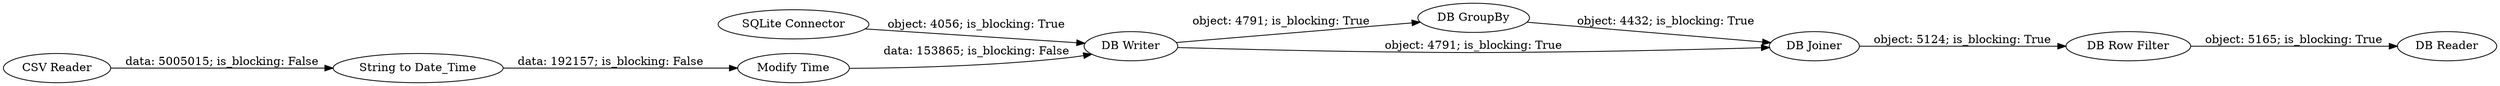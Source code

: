 digraph {
	"-8354161964944334132_16" [label="String to Date_Time"]
	"-8354161964944334132_37" [label="CSV Reader"]
	"153048501632752551_42" [label="DB GroupBy"]
	"153048501632752551_41" [label="DB Writer"]
	"153048501632752551_44" [label="DB Row Filter"]
	"-8354161964944334132_36" [label="Modify Time"]
	"153048501632752551_40" [label="SQLite Connector"]
	"153048501632752551_43" [label="DB Joiner"]
	"153048501632752551_45" [label="DB Reader"]
	"153048501632752551_41" -> "153048501632752551_43" [label="object: 4791; is_blocking: True"]
	"153048501632752551_41" -> "153048501632752551_42" [label="object: 4791; is_blocking: True"]
	"153048501632752551_44" -> "153048501632752551_45" [label="object: 5165; is_blocking: True"]
	"153048501632752551_43" -> "153048501632752551_44" [label="object: 5124; is_blocking: True"]
	"153048501632752551_42" -> "153048501632752551_43" [label="object: 4432; is_blocking: True"]
	"-8354161964944334132_16" -> "-8354161964944334132_36" [label="data: 192157; is_blocking: False"]
	"-8354161964944334132_37" -> "-8354161964944334132_16" [label="data: 5005015; is_blocking: False"]
	"153048501632752551_40" -> "153048501632752551_41" [label="object: 4056; is_blocking: True"]
	"-8354161964944334132_36" -> "153048501632752551_41" [label="data: 153865; is_blocking: False"]
	rankdir=LR
}
